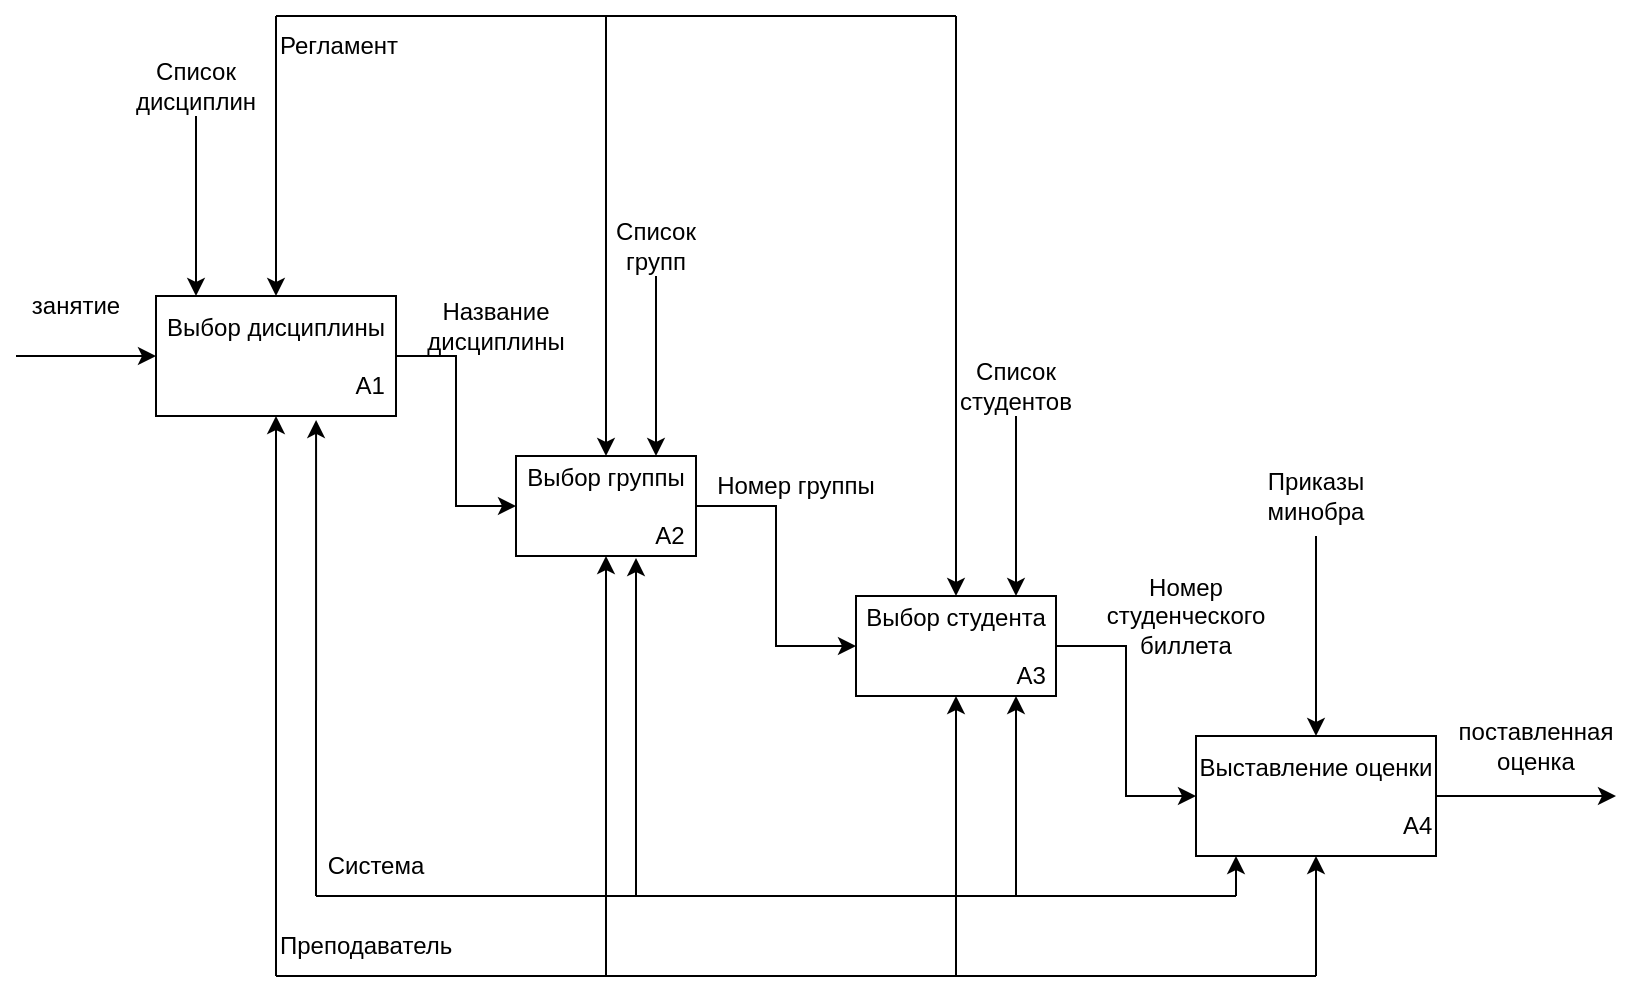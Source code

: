 <mxfile version="23.1.4" type="github">
  <diagram name="Страница — 1" id="Y0HsIRUocQaaYPwpTm-0">
    <mxGraphModel dx="1434" dy="780" grid="1" gridSize="10" guides="1" tooltips="1" connect="1" arrows="1" fold="1" page="1" pageScale="1" pageWidth="827" pageHeight="1169" math="0" shadow="0">
      <root>
        <mxCell id="0" />
        <mxCell id="1" parent="0" />
        <mxCell id="lJ25DD90oAWPjn4M_9Yv-13" style="edgeStyle=orthogonalEdgeStyle;rounded=0;orthogonalLoop=1;jettySize=auto;html=1;entryX=0;entryY=0.5;entryDx=0;entryDy=0;" edge="1" parent="1" source="lJ25DD90oAWPjn4M_9Yv-6" target="lJ25DD90oAWPjn4M_9Yv-8">
          <mxGeometry relative="1" as="geometry" />
        </mxCell>
        <mxCell id="lJ25DD90oAWPjn4M_9Yv-6" value="Выбор группы&lt;br style=&quot;border-color: var(--border-color);&quot;&gt;&lt;br style=&quot;border-color: var(--border-color);&quot;&gt;&lt;div style=&quot;text-align: right; border-color: var(--border-color);&quot;&gt;&lt;span style=&quot;white-space: pre;&quot;&gt;&amp;nbsp;&amp;nbsp;&amp;nbsp;&amp;nbsp;&lt;/span&gt;&lt;span style=&quot;border-color: var(--border-color); background-color: initial;&quot;&gt;&lt;span style=&quot;white-space: pre;&quot;&gt;&amp;nbsp;&amp;nbsp;&amp;nbsp;&amp;nbsp;&lt;/span&gt;&lt;/span&gt;&lt;span style=&quot;border-color: var(--border-color); background-color: initial;&quot;&gt;A2&lt;/span&gt;&lt;/div&gt;" style="rounded=0;whiteSpace=wrap;html=1;" vertex="1" parent="1">
          <mxGeometry x="260" y="260" width="90" height="50" as="geometry" />
        </mxCell>
        <mxCell id="lJ25DD90oAWPjn4M_9Yv-14" style="edgeStyle=orthogonalEdgeStyle;rounded=0;orthogonalLoop=1;jettySize=auto;html=1;entryX=0;entryY=0.5;entryDx=0;entryDy=0;" edge="1" parent="1" source="lJ25DD90oAWPjn4M_9Yv-7" target="lJ25DD90oAWPjn4M_9Yv-6">
          <mxGeometry relative="1" as="geometry" />
        </mxCell>
        <mxCell id="lJ25DD90oAWPjn4M_9Yv-7" value="Выбор дисциплины&lt;br&gt;&lt;br&gt;&lt;div style=&quot;text-align: right;&quot;&gt;&lt;span style=&quot;background-color: initial; white-space: pre;&quot;&gt;&#x9;&lt;/span&gt;&lt;span style=&quot;background-color: initial; white-space: pre;&quot;&gt;&#x9;&lt;/span&gt;&lt;span style=&quot;background-color: initial;&quot;&gt;A1&lt;/span&gt;&lt;/div&gt;" style="rounded=0;whiteSpace=wrap;html=1;align=center;" vertex="1" parent="1">
          <mxGeometry x="80" y="180" width="120" height="60" as="geometry" />
        </mxCell>
        <mxCell id="lJ25DD90oAWPjn4M_9Yv-15" style="edgeStyle=orthogonalEdgeStyle;rounded=0;orthogonalLoop=1;jettySize=auto;html=1;entryX=0;entryY=0.5;entryDx=0;entryDy=0;" edge="1" parent="1" source="lJ25DD90oAWPjn4M_9Yv-8" target="lJ25DD90oAWPjn4M_9Yv-9">
          <mxGeometry relative="1" as="geometry" />
        </mxCell>
        <mxCell id="lJ25DD90oAWPjn4M_9Yv-8" value="Выбор студента&lt;br style=&quot;border-color: var(--border-color);&quot;&gt;&lt;br style=&quot;border-color: var(--border-color);&quot;&gt;&lt;div style=&quot;border-color: var(--border-color); text-align: right;&quot;&gt;&lt;span style=&quot;white-space: pre;&quot;&gt;&amp;nbsp;&amp;nbsp;&amp;nbsp;&amp;nbsp;&lt;/span&gt;&lt;span style=&quot;border-color: var(--border-color); background-color: initial;&quot;&gt;&lt;span style=&quot;white-space: pre;&quot;&gt;&amp;nbsp;&amp;nbsp;&amp;nbsp;&amp;nbsp;&lt;/span&gt;&lt;/span&gt;&lt;span style=&quot;border-color: var(--border-color); background-color: initial;&quot;&gt;A3&lt;/span&gt;&lt;/div&gt;" style="rounded=0;whiteSpace=wrap;html=1;" vertex="1" parent="1">
          <mxGeometry x="430" y="330" width="100" height="50" as="geometry" />
        </mxCell>
        <mxCell id="lJ25DD90oAWPjn4M_9Yv-9" value="Выставление оценки&lt;br style=&quot;border-color: var(--border-color);&quot;&gt;&lt;br style=&quot;border-color: var(--border-color);&quot;&gt;&lt;div style=&quot;border-color: var(--border-color); text-align: right;&quot;&gt;&lt;span style=&quot;white-space: pre;&quot;&gt;&amp;nbsp;&amp;nbsp;&amp;nbsp;&amp;nbsp;&lt;/span&gt;&lt;span style=&quot;border-color: var(--border-color); background-color: initial;&quot;&gt;&lt;span style=&quot;white-space: pre;&quot;&gt;&amp;nbsp;&amp;nbsp;&amp;nbsp;&amp;nbsp;&lt;/span&gt;&lt;/span&gt;&lt;span style=&quot;border-color: var(--border-color); background-color: initial;&quot;&gt;A4&lt;/span&gt;&lt;/div&gt;" style="rounded=0;whiteSpace=wrap;html=1;" vertex="1" parent="1">
          <mxGeometry x="600" y="400" width="120" height="60" as="geometry" />
        </mxCell>
        <mxCell id="lJ25DD90oAWPjn4M_9Yv-16" value="" style="endArrow=classic;html=1;rounded=0;" edge="1" parent="1" target="lJ25DD90oAWPjn4M_9Yv-7">
          <mxGeometry width="50" height="50" relative="1" as="geometry">
            <mxPoint x="10" y="210" as="sourcePoint" />
            <mxPoint x="440" y="400" as="targetPoint" />
          </mxGeometry>
        </mxCell>
        <mxCell id="lJ25DD90oAWPjn4M_9Yv-17" value="" style="endArrow=classic;html=1;rounded=0;" edge="1" parent="1" source="lJ25DD90oAWPjn4M_9Yv-9">
          <mxGeometry width="50" height="50" relative="1" as="geometry">
            <mxPoint x="390" y="510" as="sourcePoint" />
            <mxPoint x="810" y="430" as="targetPoint" />
          </mxGeometry>
        </mxCell>
        <mxCell id="lJ25DD90oAWPjn4M_9Yv-18" value="" style="endArrow=classic;html=1;rounded=0;" edge="1" parent="1" target="lJ25DD90oAWPjn4M_9Yv-7">
          <mxGeometry width="50" height="50" relative="1" as="geometry">
            <mxPoint x="140" y="520" as="sourcePoint" />
            <mxPoint x="540" y="260" as="targetPoint" />
          </mxGeometry>
        </mxCell>
        <mxCell id="lJ25DD90oAWPjn4M_9Yv-19" value="" style="endArrow=classic;html=1;rounded=0;" edge="1" parent="1" target="lJ25DD90oAWPjn4M_9Yv-6">
          <mxGeometry width="50" height="50" relative="1" as="geometry">
            <mxPoint x="305" y="520" as="sourcePoint" />
            <mxPoint x="150" y="250" as="targetPoint" />
          </mxGeometry>
        </mxCell>
        <mxCell id="lJ25DD90oAWPjn4M_9Yv-20" value="" style="endArrow=classic;html=1;rounded=0;" edge="1" parent="1" target="lJ25DD90oAWPjn4M_9Yv-8">
          <mxGeometry width="50" height="50" relative="1" as="geometry">
            <mxPoint x="480" y="520" as="sourcePoint" />
            <mxPoint x="160" y="260" as="targetPoint" />
          </mxGeometry>
        </mxCell>
        <mxCell id="lJ25DD90oAWPjn4M_9Yv-21" value="" style="endArrow=classic;html=1;rounded=0;" edge="1" parent="1" target="lJ25DD90oAWPjn4M_9Yv-9">
          <mxGeometry width="50" height="50" relative="1" as="geometry">
            <mxPoint x="660" y="520" as="sourcePoint" />
            <mxPoint x="170" y="270" as="targetPoint" />
          </mxGeometry>
        </mxCell>
        <mxCell id="lJ25DD90oAWPjn4M_9Yv-22" value="" style="endArrow=none;html=1;rounded=0;" edge="1" parent="1">
          <mxGeometry width="50" height="50" relative="1" as="geometry">
            <mxPoint x="140" y="520" as="sourcePoint" />
            <mxPoint x="660" y="520" as="targetPoint" />
          </mxGeometry>
        </mxCell>
        <mxCell id="lJ25DD90oAWPjn4M_9Yv-23" value="Преподаватель" style="text;html=1;align=left;verticalAlign=middle;whiteSpace=wrap;rounded=0;" vertex="1" parent="1">
          <mxGeometry x="140" y="490" width="110" height="30" as="geometry" />
        </mxCell>
        <mxCell id="lJ25DD90oAWPjn4M_9Yv-24" value="" style="endArrow=classic;html=1;rounded=0;" edge="1" parent="1" target="lJ25DD90oAWPjn4M_9Yv-7">
          <mxGeometry width="50" height="50" relative="1" as="geometry">
            <mxPoint x="140" y="40" as="sourcePoint" />
            <mxPoint x="540" y="260" as="targetPoint" />
          </mxGeometry>
        </mxCell>
        <mxCell id="lJ25DD90oAWPjn4M_9Yv-25" value="" style="endArrow=classic;html=1;rounded=0;" edge="1" parent="1" target="lJ25DD90oAWPjn4M_9Yv-6">
          <mxGeometry width="50" height="50" relative="1" as="geometry">
            <mxPoint x="305" y="40" as="sourcePoint" />
            <mxPoint x="150" y="190" as="targetPoint" />
          </mxGeometry>
        </mxCell>
        <mxCell id="lJ25DD90oAWPjn4M_9Yv-26" value="" style="endArrow=classic;html=1;rounded=0;" edge="1" parent="1" target="lJ25DD90oAWPjn4M_9Yv-8">
          <mxGeometry width="50" height="50" relative="1" as="geometry">
            <mxPoint x="480" y="40" as="sourcePoint" />
            <mxPoint x="150" y="190" as="targetPoint" />
          </mxGeometry>
        </mxCell>
        <mxCell id="lJ25DD90oAWPjn4M_9Yv-27" value="" style="endArrow=none;html=1;rounded=0;" edge="1" parent="1">
          <mxGeometry width="50" height="50" relative="1" as="geometry">
            <mxPoint x="140" y="40" as="sourcePoint" />
            <mxPoint x="480" y="40" as="targetPoint" />
          </mxGeometry>
        </mxCell>
        <mxCell id="lJ25DD90oAWPjn4M_9Yv-28" value="Регламент" style="text;html=1;align=left;verticalAlign=middle;whiteSpace=wrap;rounded=0;" vertex="1" parent="1">
          <mxGeometry x="140" y="40" width="160" height="30" as="geometry" />
        </mxCell>
        <mxCell id="lJ25DD90oAWPjn4M_9Yv-29" value="" style="endArrow=classic;html=1;rounded=0;" edge="1" parent="1" target="lJ25DD90oAWPjn4M_9Yv-9">
          <mxGeometry width="50" height="50" relative="1" as="geometry">
            <mxPoint x="660" y="300" as="sourcePoint" />
            <mxPoint x="540" y="260" as="targetPoint" />
          </mxGeometry>
        </mxCell>
        <mxCell id="lJ25DD90oAWPjn4M_9Yv-30" value="Приказы минобра" style="text;html=1;align=center;verticalAlign=middle;whiteSpace=wrap;rounded=0;" vertex="1" parent="1">
          <mxGeometry x="615" y="260" width="90" height="40" as="geometry" />
        </mxCell>
        <mxCell id="lJ25DD90oAWPjn4M_9Yv-31" value="Название дисциплины" style="text;html=1;align=center;verticalAlign=middle;whiteSpace=wrap;rounded=0;" vertex="1" parent="1">
          <mxGeometry x="200" y="180" width="100" height="30" as="geometry" />
        </mxCell>
        <mxCell id="lJ25DD90oAWPjn4M_9Yv-32" value="Номер группы" style="text;html=1;align=center;verticalAlign=middle;whiteSpace=wrap;rounded=0;" vertex="1" parent="1">
          <mxGeometry x="350" y="260" width="100" height="30" as="geometry" />
        </mxCell>
        <mxCell id="lJ25DD90oAWPjn4M_9Yv-33" value="Номер студенческого биллета" style="text;html=1;align=center;verticalAlign=middle;whiteSpace=wrap;rounded=0;" vertex="1" parent="1">
          <mxGeometry x="540" y="320" width="110" height="40" as="geometry" />
        </mxCell>
        <mxCell id="lJ25DD90oAWPjn4M_9Yv-34" value="поставленная оценка" style="text;html=1;align=center;verticalAlign=middle;whiteSpace=wrap;rounded=0;" vertex="1" parent="1">
          <mxGeometry x="740" y="390" width="60" height="30" as="geometry" />
        </mxCell>
        <mxCell id="lJ25DD90oAWPjn4M_9Yv-35" value="занятие" style="text;html=1;align=center;verticalAlign=middle;whiteSpace=wrap;rounded=0;" vertex="1" parent="1">
          <mxGeometry x="10" y="170" width="60" height="30" as="geometry" />
        </mxCell>
        <mxCell id="lJ25DD90oAWPjn4M_9Yv-38" value="Система" style="text;html=1;align=center;verticalAlign=middle;whiteSpace=wrap;rounded=0;" vertex="1" parent="1">
          <mxGeometry x="160" y="450" width="60" height="30" as="geometry" />
        </mxCell>
        <mxCell id="lJ25DD90oAWPjn4M_9Yv-39" value="" style="endArrow=none;html=1;rounded=0;exitX=0;exitY=1;exitDx=0;exitDy=0;" edge="1" parent="1" source="lJ25DD90oAWPjn4M_9Yv-38">
          <mxGeometry width="50" height="50" relative="1" as="geometry">
            <mxPoint x="490" y="310" as="sourcePoint" />
            <mxPoint x="620" y="480" as="targetPoint" />
          </mxGeometry>
        </mxCell>
        <mxCell id="lJ25DD90oAWPjn4M_9Yv-40" value="" style="endArrow=classic;html=1;rounded=0;exitX=0;exitY=1;exitDx=0;exitDy=0;entryX=0.667;entryY=1.033;entryDx=0;entryDy=0;entryPerimeter=0;" edge="1" parent="1" source="lJ25DD90oAWPjn4M_9Yv-38" target="lJ25DD90oAWPjn4M_9Yv-7">
          <mxGeometry width="50" height="50" relative="1" as="geometry">
            <mxPoint x="490" y="310" as="sourcePoint" />
            <mxPoint x="540" y="260" as="targetPoint" />
          </mxGeometry>
        </mxCell>
        <mxCell id="lJ25DD90oAWPjn4M_9Yv-41" value="" style="endArrow=classic;html=1;rounded=0;entryX=0.667;entryY=1.033;entryDx=0;entryDy=0;entryPerimeter=0;" edge="1" parent="1">
          <mxGeometry width="50" height="50" relative="1" as="geometry">
            <mxPoint x="320" y="480" as="sourcePoint" />
            <mxPoint x="320" y="311" as="targetPoint" />
          </mxGeometry>
        </mxCell>
        <mxCell id="lJ25DD90oAWPjn4M_9Yv-42" value="" style="endArrow=classic;html=1;rounded=0;entryX=0.667;entryY=1.033;entryDx=0;entryDy=0;entryPerimeter=0;" edge="1" parent="1">
          <mxGeometry width="50" height="50" relative="1" as="geometry">
            <mxPoint x="510" y="480" as="sourcePoint" />
            <mxPoint x="510" y="380" as="targetPoint" />
          </mxGeometry>
        </mxCell>
        <mxCell id="lJ25DD90oAWPjn4M_9Yv-43" value="" style="endArrow=classic;html=1;rounded=0;entryX=0.667;entryY=1.033;entryDx=0;entryDy=0;entryPerimeter=0;" edge="1" parent="1">
          <mxGeometry width="50" height="50" relative="1" as="geometry">
            <mxPoint x="620" y="480" as="sourcePoint" />
            <mxPoint x="620" y="460" as="targetPoint" />
          </mxGeometry>
        </mxCell>
        <mxCell id="lJ25DD90oAWPjn4M_9Yv-44" value="" style="endArrow=classic;html=1;rounded=0;entryX=0.667;entryY=1.033;entryDx=0;entryDy=0;entryPerimeter=0;" edge="1" parent="1">
          <mxGeometry width="50" height="50" relative="1" as="geometry">
            <mxPoint x="100" y="90" as="sourcePoint" />
            <mxPoint x="100" y="180" as="targetPoint" />
          </mxGeometry>
        </mxCell>
        <mxCell id="lJ25DD90oAWPjn4M_9Yv-45" value="" style="endArrow=classic;html=1;rounded=0;entryX=0.667;entryY=1.033;entryDx=0;entryDy=0;entryPerimeter=0;" edge="1" parent="1">
          <mxGeometry width="50" height="50" relative="1" as="geometry">
            <mxPoint x="330" y="170" as="sourcePoint" />
            <mxPoint x="330" y="260" as="targetPoint" />
          </mxGeometry>
        </mxCell>
        <mxCell id="lJ25DD90oAWPjn4M_9Yv-46" value="" style="endArrow=classic;html=1;rounded=0;entryX=0.667;entryY=1.033;entryDx=0;entryDy=0;entryPerimeter=0;" edge="1" parent="1">
          <mxGeometry width="50" height="50" relative="1" as="geometry">
            <mxPoint x="510" y="240" as="sourcePoint" />
            <mxPoint x="510" y="330" as="targetPoint" />
          </mxGeometry>
        </mxCell>
        <mxCell id="lJ25DD90oAWPjn4M_9Yv-48" value="Список дисциплин" style="text;html=1;align=center;verticalAlign=middle;whiteSpace=wrap;rounded=0;" vertex="1" parent="1">
          <mxGeometry x="70" y="60" width="60" height="30" as="geometry" />
        </mxCell>
        <mxCell id="lJ25DD90oAWPjn4M_9Yv-49" value="Список групп" style="text;html=1;align=center;verticalAlign=middle;whiteSpace=wrap;rounded=0;" vertex="1" parent="1">
          <mxGeometry x="300" y="140" width="60" height="30" as="geometry" />
        </mxCell>
        <mxCell id="lJ25DD90oAWPjn4M_9Yv-50" value="Список студентов" style="text;html=1;align=center;verticalAlign=middle;whiteSpace=wrap;rounded=0;" vertex="1" parent="1">
          <mxGeometry x="480" y="210" width="60" height="30" as="geometry" />
        </mxCell>
      </root>
    </mxGraphModel>
  </diagram>
</mxfile>
